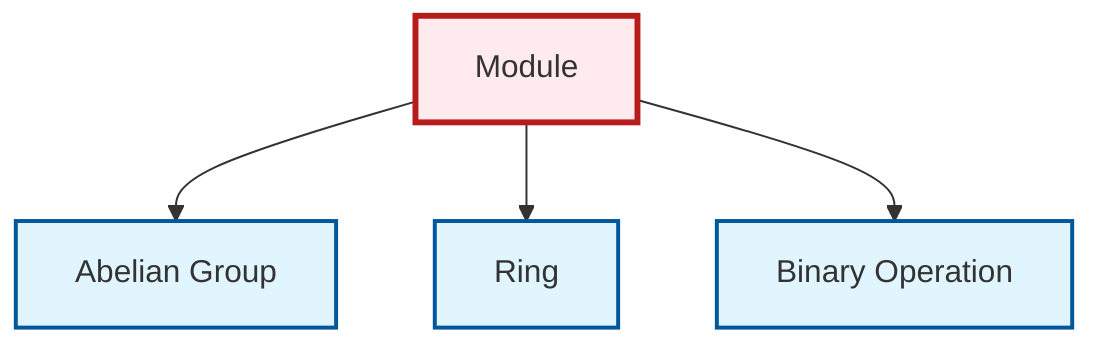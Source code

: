 graph TD
    classDef definition fill:#e1f5fe,stroke:#01579b,stroke-width:2px
    classDef theorem fill:#f3e5f5,stroke:#4a148c,stroke-width:2px
    classDef axiom fill:#fff3e0,stroke:#e65100,stroke-width:2px
    classDef example fill:#e8f5e9,stroke:#1b5e20,stroke-width:2px
    classDef current fill:#ffebee,stroke:#b71c1c,stroke-width:3px
    def-abelian-group["Abelian Group"]:::definition
    def-ring["Ring"]:::definition
    def-module["Module"]:::definition
    def-binary-operation["Binary Operation"]:::definition
    def-module --> def-abelian-group
    def-module --> def-ring
    def-module --> def-binary-operation
    class def-module current